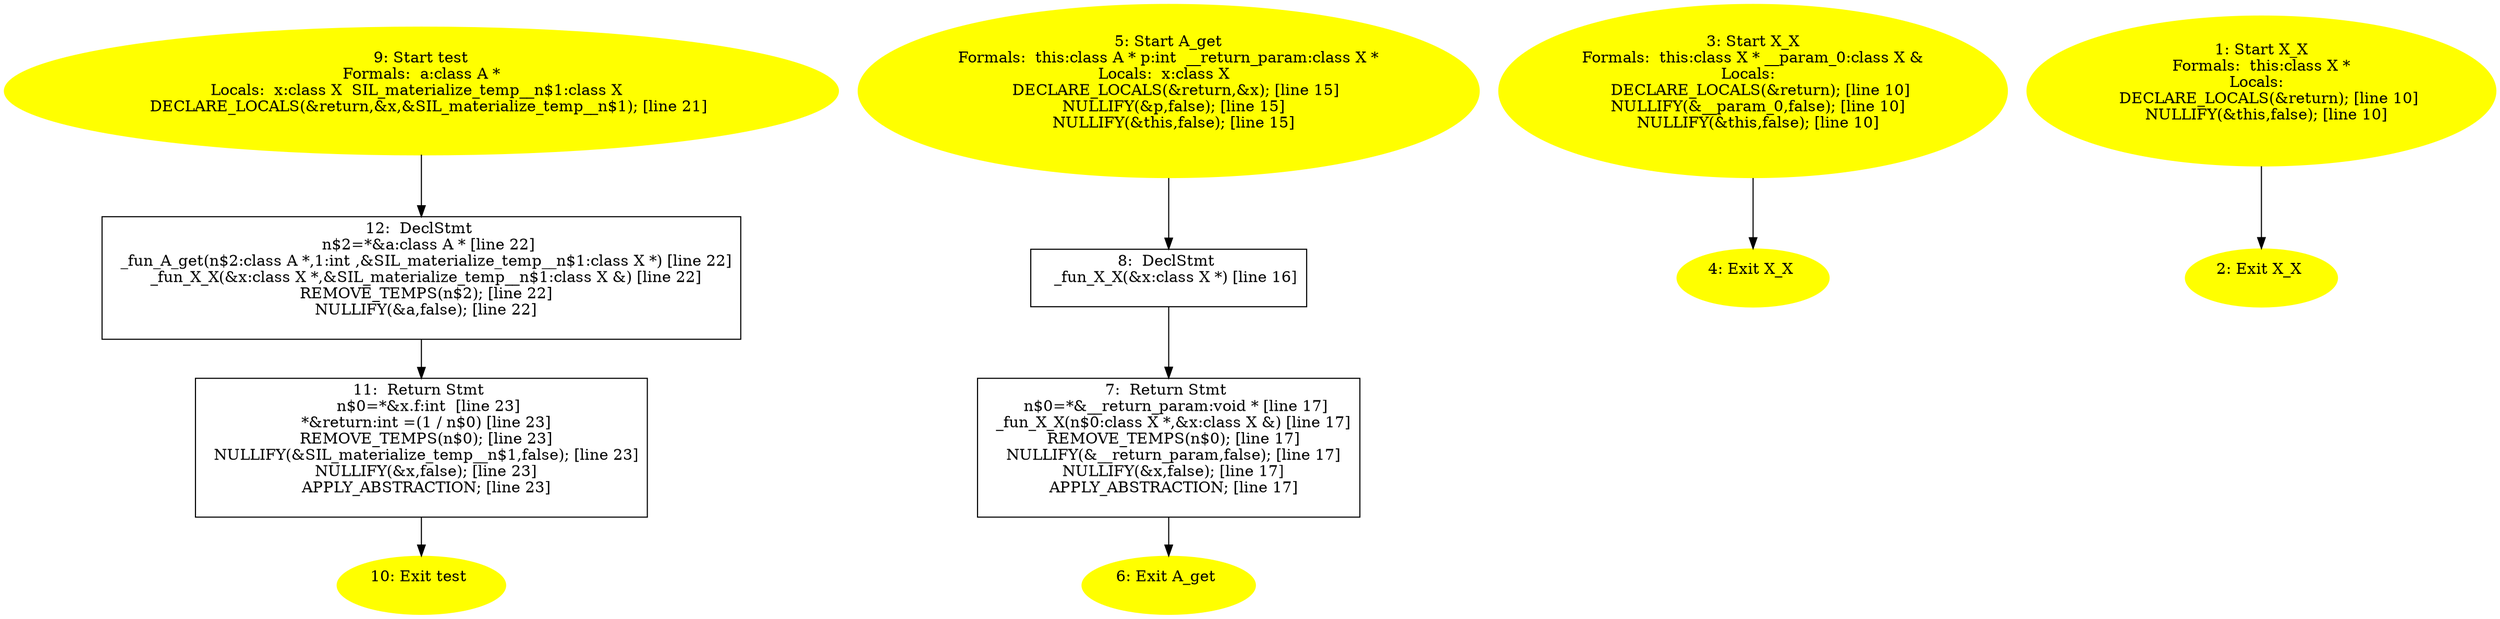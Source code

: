 digraph iCFG {
12 [label="12:  DeclStmt \n   n$2=*&a:class A * [line 22]\n  _fun_A_get(n$2:class A *,1:int ,&SIL_materialize_temp__n$1:class X *) [line 22]\n  _fun_X_X(&x:class X *,&SIL_materialize_temp__n$1:class X &) [line 22]\n  REMOVE_TEMPS(n$2); [line 22]\n  NULLIFY(&a,false); [line 22]\n " shape="box"]
	

	 12 -> 11 ;
11 [label="11:  Return Stmt \n   n$0=*&x.f:int  [line 23]\n  *&return:int =(1 / n$0) [line 23]\n  REMOVE_TEMPS(n$0); [line 23]\n  NULLIFY(&SIL_materialize_temp__n$1,false); [line 23]\n  NULLIFY(&x,false); [line 23]\n  APPLY_ABSTRACTION; [line 23]\n " shape="box"]
	

	 11 -> 10 ;
10 [label="10: Exit test \n  " color=yellow style=filled]
	

9 [label="9: Start test\nFormals:  a:class A *\nLocals:  x:class X  SIL_materialize_temp__n$1:class X  \n   DECLARE_LOCALS(&return,&x,&SIL_materialize_temp__n$1); [line 21]\n " color=yellow style=filled]
	

	 9 -> 12 ;
8 [label="8:  DeclStmt \n   _fun_X_X(&x:class X *) [line 16]\n " shape="box"]
	

	 8 -> 7 ;
7 [label="7:  Return Stmt \n   n$0=*&__return_param:void * [line 17]\n  _fun_X_X(n$0:class X *,&x:class X &) [line 17]\n  REMOVE_TEMPS(n$0); [line 17]\n  NULLIFY(&__return_param,false); [line 17]\n  NULLIFY(&x,false); [line 17]\n  APPLY_ABSTRACTION; [line 17]\n " shape="box"]
	

	 7 -> 6 ;
6 [label="6: Exit A_get \n  " color=yellow style=filled]
	

5 [label="5: Start A_get\nFormals:  this:class A * p:int  __return_param:class X *\nLocals:  x:class X  \n   DECLARE_LOCALS(&return,&x); [line 15]\n  NULLIFY(&p,false); [line 15]\n  NULLIFY(&this,false); [line 15]\n " color=yellow style=filled]
	

	 5 -> 8 ;
4 [label="4: Exit X_X \n  " color=yellow style=filled]
	

3 [label="3: Start X_X\nFormals:  this:class X * __param_0:class X &\nLocals:  \n   DECLARE_LOCALS(&return); [line 10]\n  NULLIFY(&__param_0,false); [line 10]\n  NULLIFY(&this,false); [line 10]\n " color=yellow style=filled]
	

	 3 -> 4 ;
2 [label="2: Exit X_X \n  " color=yellow style=filled]
	

1 [label="1: Start X_X\nFormals:  this:class X *\nLocals:  \n   DECLARE_LOCALS(&return); [line 10]\n  NULLIFY(&this,false); [line 10]\n " color=yellow style=filled]
	

	 1 -> 2 ;
}
